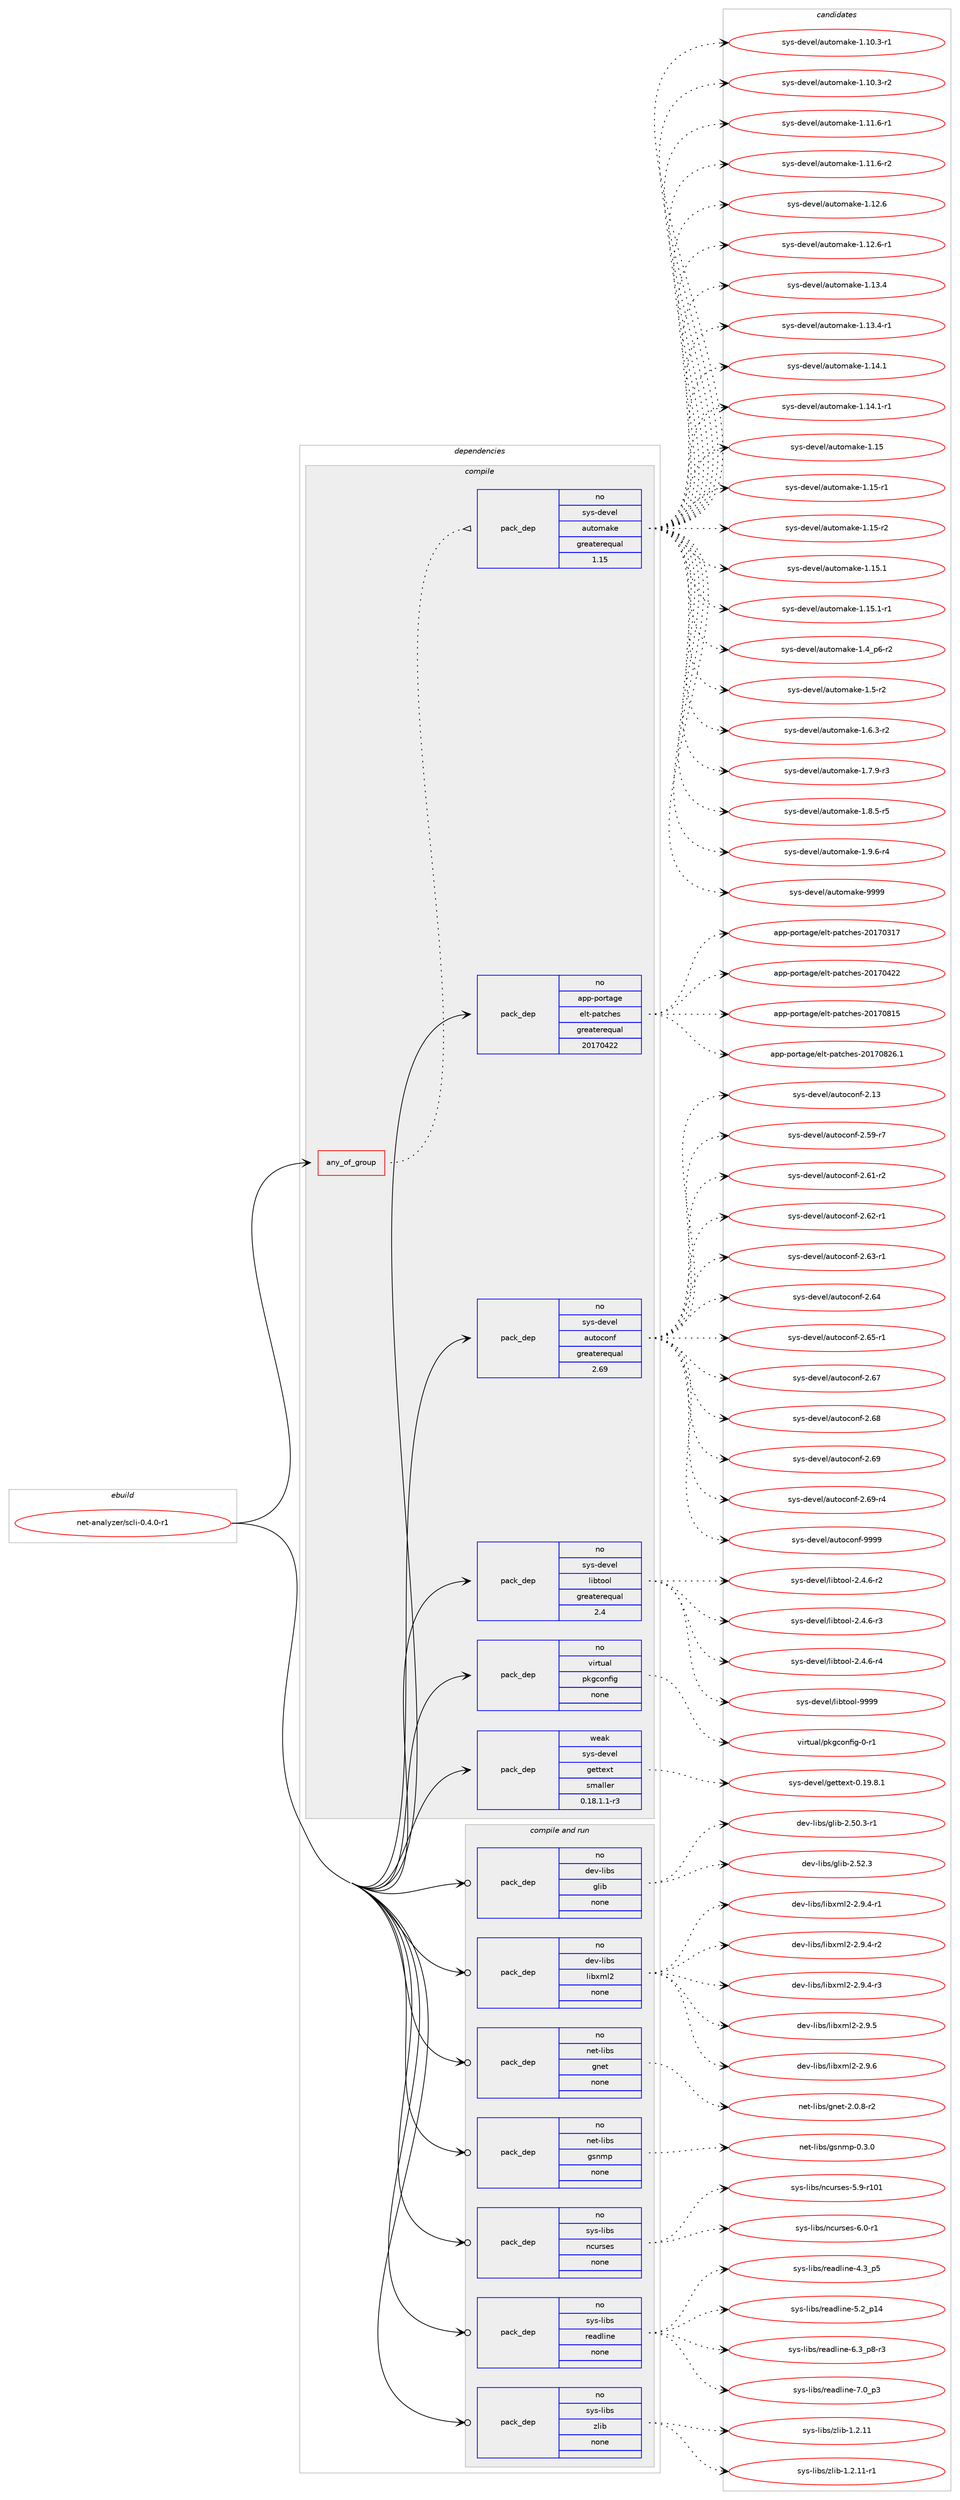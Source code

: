 digraph prolog {

# *************
# Graph options
# *************

newrank=true;
concentrate=true;
compound=true;
graph [rankdir=LR,fontname=Helvetica,fontsize=10,ranksep=1.5];#, ranksep=2.5, nodesep=0.2];
edge  [arrowhead=vee];
node  [fontname=Helvetica,fontsize=10];

# **********
# The ebuild
# **********

subgraph cluster_leftcol {
color=gray;
rank=same;
label=<<i>ebuild</i>>;
id [label="net-analyzer/scli-0.4.0-r1", color=red, width=4, href="../net-analyzer/scli-0.4.0-r1.svg"];
}

# ****************
# The dependencies
# ****************

subgraph cluster_midcol {
color=gray;
label=<<i>dependencies</i>>;
subgraph cluster_compile {
fillcolor="#eeeeee";
style=filled;
label=<<i>compile</i>>;
subgraph any6429 {
dependency403360 [label=<<TABLE BORDER="0" CELLBORDER="1" CELLSPACING="0" CELLPADDING="4"><TR><TD CELLPADDING="10">any_of_group</TD></TR></TABLE>>, shape=none, color=red];subgraph pack297299 {
dependency403361 [label=<<TABLE BORDER="0" CELLBORDER="1" CELLSPACING="0" CELLPADDING="4" WIDTH="220"><TR><TD ROWSPAN="6" CELLPADDING="30">pack_dep</TD></TR><TR><TD WIDTH="110">no</TD></TR><TR><TD>sys-devel</TD></TR><TR><TD>automake</TD></TR><TR><TD>greaterequal</TD></TR><TR><TD>1.15</TD></TR></TABLE>>, shape=none, color=blue];
}
dependency403360:e -> dependency403361:w [weight=20,style="dotted",arrowhead="oinv"];
}
id:e -> dependency403360:w [weight=20,style="solid",arrowhead="vee"];
subgraph pack297300 {
dependency403362 [label=<<TABLE BORDER="0" CELLBORDER="1" CELLSPACING="0" CELLPADDING="4" WIDTH="220"><TR><TD ROWSPAN="6" CELLPADDING="30">pack_dep</TD></TR><TR><TD WIDTH="110">no</TD></TR><TR><TD>app-portage</TD></TR><TR><TD>elt-patches</TD></TR><TR><TD>greaterequal</TD></TR><TR><TD>20170422</TD></TR></TABLE>>, shape=none, color=blue];
}
id:e -> dependency403362:w [weight=20,style="solid",arrowhead="vee"];
subgraph pack297301 {
dependency403363 [label=<<TABLE BORDER="0" CELLBORDER="1" CELLSPACING="0" CELLPADDING="4" WIDTH="220"><TR><TD ROWSPAN="6" CELLPADDING="30">pack_dep</TD></TR><TR><TD WIDTH="110">no</TD></TR><TR><TD>sys-devel</TD></TR><TR><TD>autoconf</TD></TR><TR><TD>greaterequal</TD></TR><TR><TD>2.69</TD></TR></TABLE>>, shape=none, color=blue];
}
id:e -> dependency403363:w [weight=20,style="solid",arrowhead="vee"];
subgraph pack297302 {
dependency403364 [label=<<TABLE BORDER="0" CELLBORDER="1" CELLSPACING="0" CELLPADDING="4" WIDTH="220"><TR><TD ROWSPAN="6" CELLPADDING="30">pack_dep</TD></TR><TR><TD WIDTH="110">no</TD></TR><TR><TD>sys-devel</TD></TR><TR><TD>libtool</TD></TR><TR><TD>greaterequal</TD></TR><TR><TD>2.4</TD></TR></TABLE>>, shape=none, color=blue];
}
id:e -> dependency403364:w [weight=20,style="solid",arrowhead="vee"];
subgraph pack297303 {
dependency403365 [label=<<TABLE BORDER="0" CELLBORDER="1" CELLSPACING="0" CELLPADDING="4" WIDTH="220"><TR><TD ROWSPAN="6" CELLPADDING="30">pack_dep</TD></TR><TR><TD WIDTH="110">no</TD></TR><TR><TD>virtual</TD></TR><TR><TD>pkgconfig</TD></TR><TR><TD>none</TD></TR><TR><TD></TD></TR></TABLE>>, shape=none, color=blue];
}
id:e -> dependency403365:w [weight=20,style="solid",arrowhead="vee"];
subgraph pack297304 {
dependency403366 [label=<<TABLE BORDER="0" CELLBORDER="1" CELLSPACING="0" CELLPADDING="4" WIDTH="220"><TR><TD ROWSPAN="6" CELLPADDING="30">pack_dep</TD></TR><TR><TD WIDTH="110">weak</TD></TR><TR><TD>sys-devel</TD></TR><TR><TD>gettext</TD></TR><TR><TD>smaller</TD></TR><TR><TD>0.18.1.1-r3</TD></TR></TABLE>>, shape=none, color=blue];
}
id:e -> dependency403366:w [weight=20,style="solid",arrowhead="vee"];
}
subgraph cluster_compileandrun {
fillcolor="#eeeeee";
style=filled;
label=<<i>compile and run</i>>;
subgraph pack297305 {
dependency403367 [label=<<TABLE BORDER="0" CELLBORDER="1" CELLSPACING="0" CELLPADDING="4" WIDTH="220"><TR><TD ROWSPAN="6" CELLPADDING="30">pack_dep</TD></TR><TR><TD WIDTH="110">no</TD></TR><TR><TD>dev-libs</TD></TR><TR><TD>glib</TD></TR><TR><TD>none</TD></TR><TR><TD></TD></TR></TABLE>>, shape=none, color=blue];
}
id:e -> dependency403367:w [weight=20,style="solid",arrowhead="odotvee"];
subgraph pack297306 {
dependency403368 [label=<<TABLE BORDER="0" CELLBORDER="1" CELLSPACING="0" CELLPADDING="4" WIDTH="220"><TR><TD ROWSPAN="6" CELLPADDING="30">pack_dep</TD></TR><TR><TD WIDTH="110">no</TD></TR><TR><TD>dev-libs</TD></TR><TR><TD>libxml2</TD></TR><TR><TD>none</TD></TR><TR><TD></TD></TR></TABLE>>, shape=none, color=blue];
}
id:e -> dependency403368:w [weight=20,style="solid",arrowhead="odotvee"];
subgraph pack297307 {
dependency403369 [label=<<TABLE BORDER="0" CELLBORDER="1" CELLSPACING="0" CELLPADDING="4" WIDTH="220"><TR><TD ROWSPAN="6" CELLPADDING="30">pack_dep</TD></TR><TR><TD WIDTH="110">no</TD></TR><TR><TD>net-libs</TD></TR><TR><TD>gnet</TD></TR><TR><TD>none</TD></TR><TR><TD></TD></TR></TABLE>>, shape=none, color=blue];
}
id:e -> dependency403369:w [weight=20,style="solid",arrowhead="odotvee"];
subgraph pack297308 {
dependency403370 [label=<<TABLE BORDER="0" CELLBORDER="1" CELLSPACING="0" CELLPADDING="4" WIDTH="220"><TR><TD ROWSPAN="6" CELLPADDING="30">pack_dep</TD></TR><TR><TD WIDTH="110">no</TD></TR><TR><TD>net-libs</TD></TR><TR><TD>gsnmp</TD></TR><TR><TD>none</TD></TR><TR><TD></TD></TR></TABLE>>, shape=none, color=blue];
}
id:e -> dependency403370:w [weight=20,style="solid",arrowhead="odotvee"];
subgraph pack297309 {
dependency403371 [label=<<TABLE BORDER="0" CELLBORDER="1" CELLSPACING="0" CELLPADDING="4" WIDTH="220"><TR><TD ROWSPAN="6" CELLPADDING="30">pack_dep</TD></TR><TR><TD WIDTH="110">no</TD></TR><TR><TD>sys-libs</TD></TR><TR><TD>ncurses</TD></TR><TR><TD>none</TD></TR><TR><TD></TD></TR></TABLE>>, shape=none, color=blue];
}
id:e -> dependency403371:w [weight=20,style="solid",arrowhead="odotvee"];
subgraph pack297310 {
dependency403372 [label=<<TABLE BORDER="0" CELLBORDER="1" CELLSPACING="0" CELLPADDING="4" WIDTH="220"><TR><TD ROWSPAN="6" CELLPADDING="30">pack_dep</TD></TR><TR><TD WIDTH="110">no</TD></TR><TR><TD>sys-libs</TD></TR><TR><TD>readline</TD></TR><TR><TD>none</TD></TR><TR><TD></TD></TR></TABLE>>, shape=none, color=blue];
}
id:e -> dependency403372:w [weight=20,style="solid",arrowhead="odotvee"];
subgraph pack297311 {
dependency403373 [label=<<TABLE BORDER="0" CELLBORDER="1" CELLSPACING="0" CELLPADDING="4" WIDTH="220"><TR><TD ROWSPAN="6" CELLPADDING="30">pack_dep</TD></TR><TR><TD WIDTH="110">no</TD></TR><TR><TD>sys-libs</TD></TR><TR><TD>zlib</TD></TR><TR><TD>none</TD></TR><TR><TD></TD></TR></TABLE>>, shape=none, color=blue];
}
id:e -> dependency403373:w [weight=20,style="solid",arrowhead="odotvee"];
}
subgraph cluster_run {
fillcolor="#eeeeee";
style=filled;
label=<<i>run</i>>;
}
}

# **************
# The candidates
# **************

subgraph cluster_choices {
rank=same;
color=gray;
label=<<i>candidates</i>>;

subgraph choice297299 {
color=black;
nodesep=1;
choice11512111545100101118101108479711711611110997107101454946494846514511449 [label="sys-devel/automake-1.10.3-r1", color=red, width=4,href="../sys-devel/automake-1.10.3-r1.svg"];
choice11512111545100101118101108479711711611110997107101454946494846514511450 [label="sys-devel/automake-1.10.3-r2", color=red, width=4,href="../sys-devel/automake-1.10.3-r2.svg"];
choice11512111545100101118101108479711711611110997107101454946494946544511449 [label="sys-devel/automake-1.11.6-r1", color=red, width=4,href="../sys-devel/automake-1.11.6-r1.svg"];
choice11512111545100101118101108479711711611110997107101454946494946544511450 [label="sys-devel/automake-1.11.6-r2", color=red, width=4,href="../sys-devel/automake-1.11.6-r2.svg"];
choice1151211154510010111810110847971171161111099710710145494649504654 [label="sys-devel/automake-1.12.6", color=red, width=4,href="../sys-devel/automake-1.12.6.svg"];
choice11512111545100101118101108479711711611110997107101454946495046544511449 [label="sys-devel/automake-1.12.6-r1", color=red, width=4,href="../sys-devel/automake-1.12.6-r1.svg"];
choice1151211154510010111810110847971171161111099710710145494649514652 [label="sys-devel/automake-1.13.4", color=red, width=4,href="../sys-devel/automake-1.13.4.svg"];
choice11512111545100101118101108479711711611110997107101454946495146524511449 [label="sys-devel/automake-1.13.4-r1", color=red, width=4,href="../sys-devel/automake-1.13.4-r1.svg"];
choice1151211154510010111810110847971171161111099710710145494649524649 [label="sys-devel/automake-1.14.1", color=red, width=4,href="../sys-devel/automake-1.14.1.svg"];
choice11512111545100101118101108479711711611110997107101454946495246494511449 [label="sys-devel/automake-1.14.1-r1", color=red, width=4,href="../sys-devel/automake-1.14.1-r1.svg"];
choice115121115451001011181011084797117116111109971071014549464953 [label="sys-devel/automake-1.15", color=red, width=4,href="../sys-devel/automake-1.15.svg"];
choice1151211154510010111810110847971171161111099710710145494649534511449 [label="sys-devel/automake-1.15-r1", color=red, width=4,href="../sys-devel/automake-1.15-r1.svg"];
choice1151211154510010111810110847971171161111099710710145494649534511450 [label="sys-devel/automake-1.15-r2", color=red, width=4,href="../sys-devel/automake-1.15-r2.svg"];
choice1151211154510010111810110847971171161111099710710145494649534649 [label="sys-devel/automake-1.15.1", color=red, width=4,href="../sys-devel/automake-1.15.1.svg"];
choice11512111545100101118101108479711711611110997107101454946495346494511449 [label="sys-devel/automake-1.15.1-r1", color=red, width=4,href="../sys-devel/automake-1.15.1-r1.svg"];
choice115121115451001011181011084797117116111109971071014549465295112544511450 [label="sys-devel/automake-1.4_p6-r2", color=red, width=4,href="../sys-devel/automake-1.4_p6-r2.svg"];
choice11512111545100101118101108479711711611110997107101454946534511450 [label="sys-devel/automake-1.5-r2", color=red, width=4,href="../sys-devel/automake-1.5-r2.svg"];
choice115121115451001011181011084797117116111109971071014549465446514511450 [label="sys-devel/automake-1.6.3-r2", color=red, width=4,href="../sys-devel/automake-1.6.3-r2.svg"];
choice115121115451001011181011084797117116111109971071014549465546574511451 [label="sys-devel/automake-1.7.9-r3", color=red, width=4,href="../sys-devel/automake-1.7.9-r3.svg"];
choice115121115451001011181011084797117116111109971071014549465646534511453 [label="sys-devel/automake-1.8.5-r5", color=red, width=4,href="../sys-devel/automake-1.8.5-r5.svg"];
choice115121115451001011181011084797117116111109971071014549465746544511452 [label="sys-devel/automake-1.9.6-r4", color=red, width=4,href="../sys-devel/automake-1.9.6-r4.svg"];
choice115121115451001011181011084797117116111109971071014557575757 [label="sys-devel/automake-9999", color=red, width=4,href="../sys-devel/automake-9999.svg"];
dependency403361:e -> choice11512111545100101118101108479711711611110997107101454946494846514511449:w [style=dotted,weight="100"];
dependency403361:e -> choice11512111545100101118101108479711711611110997107101454946494846514511450:w [style=dotted,weight="100"];
dependency403361:e -> choice11512111545100101118101108479711711611110997107101454946494946544511449:w [style=dotted,weight="100"];
dependency403361:e -> choice11512111545100101118101108479711711611110997107101454946494946544511450:w [style=dotted,weight="100"];
dependency403361:e -> choice1151211154510010111810110847971171161111099710710145494649504654:w [style=dotted,weight="100"];
dependency403361:e -> choice11512111545100101118101108479711711611110997107101454946495046544511449:w [style=dotted,weight="100"];
dependency403361:e -> choice1151211154510010111810110847971171161111099710710145494649514652:w [style=dotted,weight="100"];
dependency403361:e -> choice11512111545100101118101108479711711611110997107101454946495146524511449:w [style=dotted,weight="100"];
dependency403361:e -> choice1151211154510010111810110847971171161111099710710145494649524649:w [style=dotted,weight="100"];
dependency403361:e -> choice11512111545100101118101108479711711611110997107101454946495246494511449:w [style=dotted,weight="100"];
dependency403361:e -> choice115121115451001011181011084797117116111109971071014549464953:w [style=dotted,weight="100"];
dependency403361:e -> choice1151211154510010111810110847971171161111099710710145494649534511449:w [style=dotted,weight="100"];
dependency403361:e -> choice1151211154510010111810110847971171161111099710710145494649534511450:w [style=dotted,weight="100"];
dependency403361:e -> choice1151211154510010111810110847971171161111099710710145494649534649:w [style=dotted,weight="100"];
dependency403361:e -> choice11512111545100101118101108479711711611110997107101454946495346494511449:w [style=dotted,weight="100"];
dependency403361:e -> choice115121115451001011181011084797117116111109971071014549465295112544511450:w [style=dotted,weight="100"];
dependency403361:e -> choice11512111545100101118101108479711711611110997107101454946534511450:w [style=dotted,weight="100"];
dependency403361:e -> choice115121115451001011181011084797117116111109971071014549465446514511450:w [style=dotted,weight="100"];
dependency403361:e -> choice115121115451001011181011084797117116111109971071014549465546574511451:w [style=dotted,weight="100"];
dependency403361:e -> choice115121115451001011181011084797117116111109971071014549465646534511453:w [style=dotted,weight="100"];
dependency403361:e -> choice115121115451001011181011084797117116111109971071014549465746544511452:w [style=dotted,weight="100"];
dependency403361:e -> choice115121115451001011181011084797117116111109971071014557575757:w [style=dotted,weight="100"];
}
subgraph choice297300 {
color=black;
nodesep=1;
choice97112112451121111141169710310147101108116451129711699104101115455048495548514955 [label="app-portage/elt-patches-20170317", color=red, width=4,href="../app-portage/elt-patches-20170317.svg"];
choice97112112451121111141169710310147101108116451129711699104101115455048495548525050 [label="app-portage/elt-patches-20170422", color=red, width=4,href="../app-portage/elt-patches-20170422.svg"];
choice97112112451121111141169710310147101108116451129711699104101115455048495548564953 [label="app-portage/elt-patches-20170815", color=red, width=4,href="../app-portage/elt-patches-20170815.svg"];
choice971121124511211111411697103101471011081164511297116991041011154550484955485650544649 [label="app-portage/elt-patches-20170826.1", color=red, width=4,href="../app-portage/elt-patches-20170826.1.svg"];
dependency403362:e -> choice97112112451121111141169710310147101108116451129711699104101115455048495548514955:w [style=dotted,weight="100"];
dependency403362:e -> choice97112112451121111141169710310147101108116451129711699104101115455048495548525050:w [style=dotted,weight="100"];
dependency403362:e -> choice97112112451121111141169710310147101108116451129711699104101115455048495548564953:w [style=dotted,weight="100"];
dependency403362:e -> choice971121124511211111411697103101471011081164511297116991041011154550484955485650544649:w [style=dotted,weight="100"];
}
subgraph choice297301 {
color=black;
nodesep=1;
choice115121115451001011181011084797117116111991111101024550464951 [label="sys-devel/autoconf-2.13", color=red, width=4,href="../sys-devel/autoconf-2.13.svg"];
choice1151211154510010111810110847971171161119911111010245504653574511455 [label="sys-devel/autoconf-2.59-r7", color=red, width=4,href="../sys-devel/autoconf-2.59-r7.svg"];
choice1151211154510010111810110847971171161119911111010245504654494511450 [label="sys-devel/autoconf-2.61-r2", color=red, width=4,href="../sys-devel/autoconf-2.61-r2.svg"];
choice1151211154510010111810110847971171161119911111010245504654504511449 [label="sys-devel/autoconf-2.62-r1", color=red, width=4,href="../sys-devel/autoconf-2.62-r1.svg"];
choice1151211154510010111810110847971171161119911111010245504654514511449 [label="sys-devel/autoconf-2.63-r1", color=red, width=4,href="../sys-devel/autoconf-2.63-r1.svg"];
choice115121115451001011181011084797117116111991111101024550465452 [label="sys-devel/autoconf-2.64", color=red, width=4,href="../sys-devel/autoconf-2.64.svg"];
choice1151211154510010111810110847971171161119911111010245504654534511449 [label="sys-devel/autoconf-2.65-r1", color=red, width=4,href="../sys-devel/autoconf-2.65-r1.svg"];
choice115121115451001011181011084797117116111991111101024550465455 [label="sys-devel/autoconf-2.67", color=red, width=4,href="../sys-devel/autoconf-2.67.svg"];
choice115121115451001011181011084797117116111991111101024550465456 [label="sys-devel/autoconf-2.68", color=red, width=4,href="../sys-devel/autoconf-2.68.svg"];
choice115121115451001011181011084797117116111991111101024550465457 [label="sys-devel/autoconf-2.69", color=red, width=4,href="../sys-devel/autoconf-2.69.svg"];
choice1151211154510010111810110847971171161119911111010245504654574511452 [label="sys-devel/autoconf-2.69-r4", color=red, width=4,href="../sys-devel/autoconf-2.69-r4.svg"];
choice115121115451001011181011084797117116111991111101024557575757 [label="sys-devel/autoconf-9999", color=red, width=4,href="../sys-devel/autoconf-9999.svg"];
dependency403363:e -> choice115121115451001011181011084797117116111991111101024550464951:w [style=dotted,weight="100"];
dependency403363:e -> choice1151211154510010111810110847971171161119911111010245504653574511455:w [style=dotted,weight="100"];
dependency403363:e -> choice1151211154510010111810110847971171161119911111010245504654494511450:w [style=dotted,weight="100"];
dependency403363:e -> choice1151211154510010111810110847971171161119911111010245504654504511449:w [style=dotted,weight="100"];
dependency403363:e -> choice1151211154510010111810110847971171161119911111010245504654514511449:w [style=dotted,weight="100"];
dependency403363:e -> choice115121115451001011181011084797117116111991111101024550465452:w [style=dotted,weight="100"];
dependency403363:e -> choice1151211154510010111810110847971171161119911111010245504654534511449:w [style=dotted,weight="100"];
dependency403363:e -> choice115121115451001011181011084797117116111991111101024550465455:w [style=dotted,weight="100"];
dependency403363:e -> choice115121115451001011181011084797117116111991111101024550465456:w [style=dotted,weight="100"];
dependency403363:e -> choice115121115451001011181011084797117116111991111101024550465457:w [style=dotted,weight="100"];
dependency403363:e -> choice1151211154510010111810110847971171161119911111010245504654574511452:w [style=dotted,weight="100"];
dependency403363:e -> choice115121115451001011181011084797117116111991111101024557575757:w [style=dotted,weight="100"];
}
subgraph choice297302 {
color=black;
nodesep=1;
choice1151211154510010111810110847108105981161111111084550465246544511450 [label="sys-devel/libtool-2.4.6-r2", color=red, width=4,href="../sys-devel/libtool-2.4.6-r2.svg"];
choice1151211154510010111810110847108105981161111111084550465246544511451 [label="sys-devel/libtool-2.4.6-r3", color=red, width=4,href="../sys-devel/libtool-2.4.6-r3.svg"];
choice1151211154510010111810110847108105981161111111084550465246544511452 [label="sys-devel/libtool-2.4.6-r4", color=red, width=4,href="../sys-devel/libtool-2.4.6-r4.svg"];
choice1151211154510010111810110847108105981161111111084557575757 [label="sys-devel/libtool-9999", color=red, width=4,href="../sys-devel/libtool-9999.svg"];
dependency403364:e -> choice1151211154510010111810110847108105981161111111084550465246544511450:w [style=dotted,weight="100"];
dependency403364:e -> choice1151211154510010111810110847108105981161111111084550465246544511451:w [style=dotted,weight="100"];
dependency403364:e -> choice1151211154510010111810110847108105981161111111084550465246544511452:w [style=dotted,weight="100"];
dependency403364:e -> choice1151211154510010111810110847108105981161111111084557575757:w [style=dotted,weight="100"];
}
subgraph choice297303 {
color=black;
nodesep=1;
choice11810511411611797108471121071039911111010210510345484511449 [label="virtual/pkgconfig-0-r1", color=red, width=4,href="../virtual/pkgconfig-0-r1.svg"];
dependency403365:e -> choice11810511411611797108471121071039911111010210510345484511449:w [style=dotted,weight="100"];
}
subgraph choice297304 {
color=black;
nodesep=1;
choice1151211154510010111810110847103101116116101120116454846495746564649 [label="sys-devel/gettext-0.19.8.1", color=red, width=4,href="../sys-devel/gettext-0.19.8.1.svg"];
dependency403366:e -> choice1151211154510010111810110847103101116116101120116454846495746564649:w [style=dotted,weight="100"];
}
subgraph choice297305 {
color=black;
nodesep=1;
choice10010111845108105981154710310810598455046534846514511449 [label="dev-libs/glib-2.50.3-r1", color=red, width=4,href="../dev-libs/glib-2.50.3-r1.svg"];
choice1001011184510810598115471031081059845504653504651 [label="dev-libs/glib-2.52.3", color=red, width=4,href="../dev-libs/glib-2.52.3.svg"];
dependency403367:e -> choice10010111845108105981154710310810598455046534846514511449:w [style=dotted,weight="100"];
dependency403367:e -> choice1001011184510810598115471031081059845504653504651:w [style=dotted,weight="100"];
}
subgraph choice297306 {
color=black;
nodesep=1;
choice10010111845108105981154710810598120109108504550465746524511449 [label="dev-libs/libxml2-2.9.4-r1", color=red, width=4,href="../dev-libs/libxml2-2.9.4-r1.svg"];
choice10010111845108105981154710810598120109108504550465746524511450 [label="dev-libs/libxml2-2.9.4-r2", color=red, width=4,href="../dev-libs/libxml2-2.9.4-r2.svg"];
choice10010111845108105981154710810598120109108504550465746524511451 [label="dev-libs/libxml2-2.9.4-r3", color=red, width=4,href="../dev-libs/libxml2-2.9.4-r3.svg"];
choice1001011184510810598115471081059812010910850455046574653 [label="dev-libs/libxml2-2.9.5", color=red, width=4,href="../dev-libs/libxml2-2.9.5.svg"];
choice1001011184510810598115471081059812010910850455046574654 [label="dev-libs/libxml2-2.9.6", color=red, width=4,href="../dev-libs/libxml2-2.9.6.svg"];
dependency403368:e -> choice10010111845108105981154710810598120109108504550465746524511449:w [style=dotted,weight="100"];
dependency403368:e -> choice10010111845108105981154710810598120109108504550465746524511450:w [style=dotted,weight="100"];
dependency403368:e -> choice10010111845108105981154710810598120109108504550465746524511451:w [style=dotted,weight="100"];
dependency403368:e -> choice1001011184510810598115471081059812010910850455046574653:w [style=dotted,weight="100"];
dependency403368:e -> choice1001011184510810598115471081059812010910850455046574654:w [style=dotted,weight="100"];
}
subgraph choice297307 {
color=black;
nodesep=1;
choice1101011164510810598115471031101011164550464846564511450 [label="net-libs/gnet-2.0.8-r2", color=red, width=4,href="../net-libs/gnet-2.0.8-r2.svg"];
dependency403369:e -> choice1101011164510810598115471031101011164550464846564511450:w [style=dotted,weight="100"];
}
subgraph choice297308 {
color=black;
nodesep=1;
choice110101116451081059811547103115110109112454846514648 [label="net-libs/gsnmp-0.3.0", color=red, width=4,href="../net-libs/gsnmp-0.3.0.svg"];
dependency403370:e -> choice110101116451081059811547103115110109112454846514648:w [style=dotted,weight="100"];
}
subgraph choice297309 {
color=black;
nodesep=1;
choice115121115451081059811547110991171141151011154553465745114494849 [label="sys-libs/ncurses-5.9-r101", color=red, width=4,href="../sys-libs/ncurses-5.9-r101.svg"];
choice11512111545108105981154711099117114115101115455446484511449 [label="sys-libs/ncurses-6.0-r1", color=red, width=4,href="../sys-libs/ncurses-6.0-r1.svg"];
dependency403371:e -> choice115121115451081059811547110991171141151011154553465745114494849:w [style=dotted,weight="100"];
dependency403371:e -> choice11512111545108105981154711099117114115101115455446484511449:w [style=dotted,weight="100"];
}
subgraph choice297310 {
color=black;
nodesep=1;
choice11512111545108105981154711410197100108105110101455246519511253 [label="sys-libs/readline-4.3_p5", color=red, width=4,href="../sys-libs/readline-4.3_p5.svg"];
choice1151211154510810598115471141019710010810511010145534650951124952 [label="sys-libs/readline-5.2_p14", color=red, width=4,href="../sys-libs/readline-5.2_p14.svg"];
choice115121115451081059811547114101971001081051101014554465195112564511451 [label="sys-libs/readline-6.3_p8-r3", color=red, width=4,href="../sys-libs/readline-6.3_p8-r3.svg"];
choice11512111545108105981154711410197100108105110101455546489511251 [label="sys-libs/readline-7.0_p3", color=red, width=4,href="../sys-libs/readline-7.0_p3.svg"];
dependency403372:e -> choice11512111545108105981154711410197100108105110101455246519511253:w [style=dotted,weight="100"];
dependency403372:e -> choice1151211154510810598115471141019710010810511010145534650951124952:w [style=dotted,weight="100"];
dependency403372:e -> choice115121115451081059811547114101971001081051101014554465195112564511451:w [style=dotted,weight="100"];
dependency403372:e -> choice11512111545108105981154711410197100108105110101455546489511251:w [style=dotted,weight="100"];
}
subgraph choice297311 {
color=black;
nodesep=1;
choice1151211154510810598115471221081059845494650464949 [label="sys-libs/zlib-1.2.11", color=red, width=4,href="../sys-libs/zlib-1.2.11.svg"];
choice11512111545108105981154712210810598454946504649494511449 [label="sys-libs/zlib-1.2.11-r1", color=red, width=4,href="../sys-libs/zlib-1.2.11-r1.svg"];
dependency403373:e -> choice1151211154510810598115471221081059845494650464949:w [style=dotted,weight="100"];
dependency403373:e -> choice11512111545108105981154712210810598454946504649494511449:w [style=dotted,weight="100"];
}
}

}
